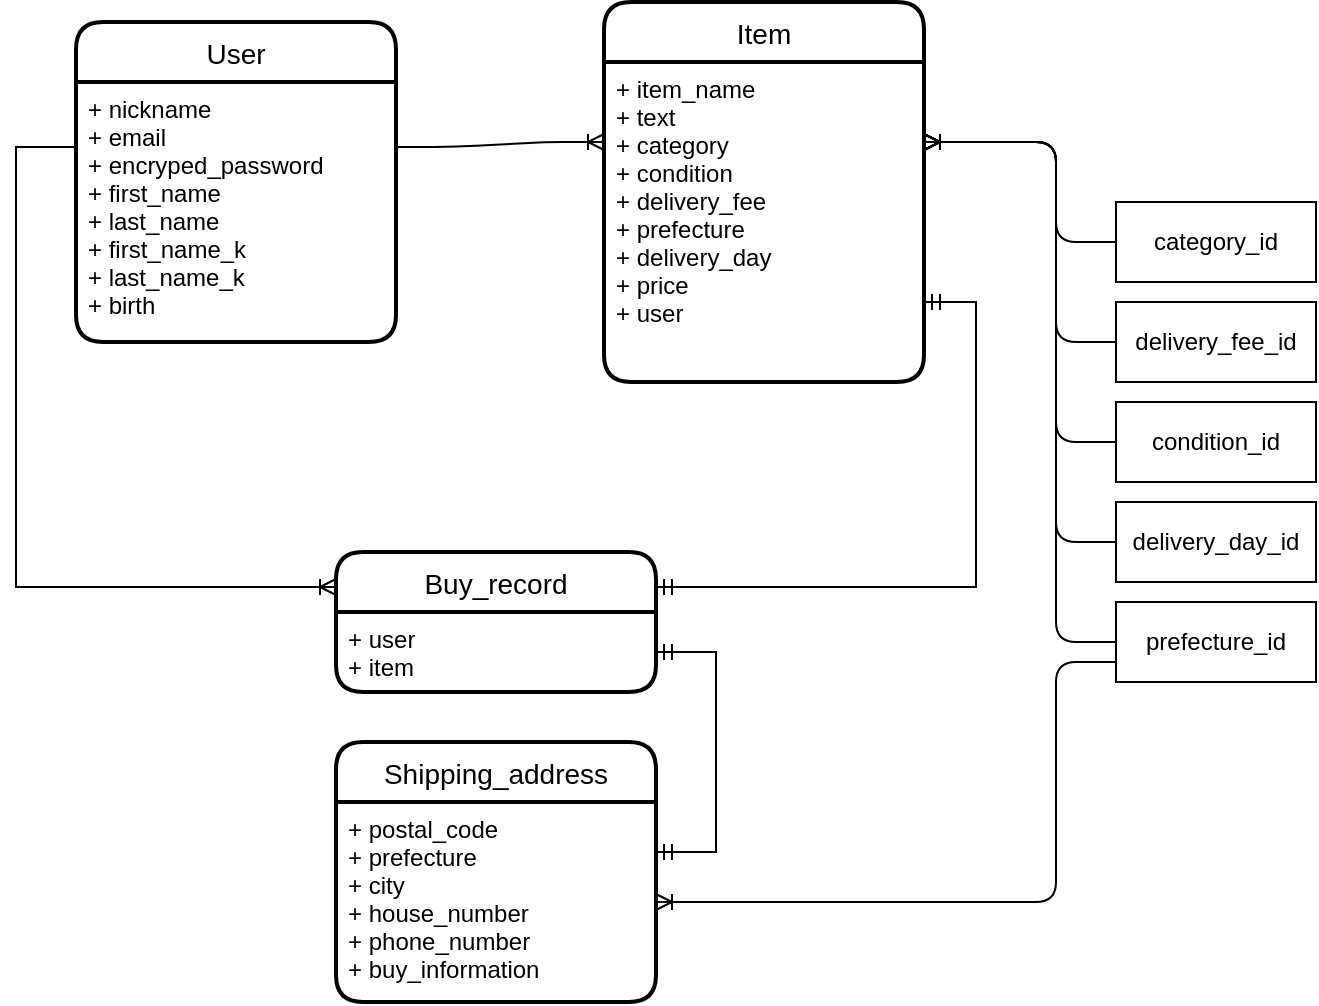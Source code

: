 <mxfile version="13.10.0" type="embed">
    <diagram id="P5YYqaJW8gVY5KEf6HJZ" name="ページ1">
        <mxGraphModel dx="807" dy="567" grid="1" gridSize="10" guides="1" tooltips="1" connect="1" arrows="1" fold="1" page="1" pageScale="1" pageWidth="827" pageHeight="1169" math="0" shadow="0">
            <root>
                <mxCell id="0"/>
                <mxCell id="1" parent="0"/>
                <mxCell id="2" value="User" style="swimlane;childLayout=stackLayout;horizontal=1;startSize=30;horizontalStack=0;rounded=1;fontSize=14;fontStyle=0;strokeWidth=2;resizeParent=0;resizeLast=1;shadow=0;dashed=0;align=center;" parent="1" vertex="1">
                    <mxGeometry x="70" y="110" width="160" height="160" as="geometry"/>
                </mxCell>
                <mxCell id="3" value="+ nickname&#10;+ email&#10;+ encryped_password&#10;+ first_name&#10;+ last_name&#10;+ first_name_k&#10;+ last_name_k&#10;+ birth" style="align=left;strokeColor=none;fillColor=none;spacingLeft=4;fontSize=12;verticalAlign=top;resizable=0;rotatable=0;part=1;" parent="2" vertex="1">
                    <mxGeometry y="30" width="160" height="130" as="geometry"/>
                </mxCell>
                <mxCell id="4" value="Item" style="swimlane;childLayout=stackLayout;horizontal=1;startSize=30;horizontalStack=0;rounded=1;fontSize=14;fontStyle=0;strokeWidth=2;resizeParent=0;resizeLast=1;shadow=0;dashed=0;align=center;" parent="1" vertex="1">
                    <mxGeometry x="334" y="100" width="160" height="190" as="geometry"/>
                </mxCell>
                <mxCell id="5" value="+ item_name&#10;+ text&#10;+ category&#10;+ condition&#10;+ delivery_fee&#10;+ prefecture&#10;+ delivery_day&#10;+ price&#10;+ user" style="align=left;strokeColor=none;fillColor=none;spacingLeft=4;fontSize=12;verticalAlign=top;resizable=0;rotatable=0;part=1;" parent="4" vertex="1">
                    <mxGeometry y="30" width="160" height="160" as="geometry"/>
                </mxCell>
                <mxCell id="6" value="Buy_record" style="swimlane;childLayout=stackLayout;horizontal=1;startSize=30;horizontalStack=0;rounded=1;fontSize=14;fontStyle=0;strokeWidth=2;resizeParent=0;resizeLast=1;shadow=0;dashed=0;align=center;" parent="1" vertex="1">
                    <mxGeometry x="200" y="375" width="160" height="70" as="geometry"/>
                </mxCell>
                <mxCell id="7" value="+ user&#10;+ item" style="align=left;strokeColor=none;fillColor=none;spacingLeft=4;fontSize=12;verticalAlign=top;resizable=0;rotatable=0;part=1;" parent="6" vertex="1">
                    <mxGeometry y="30" width="160" height="40" as="geometry"/>
                </mxCell>
                <mxCell id="8" value="Shipping_address" style="swimlane;childLayout=stackLayout;horizontal=1;startSize=30;horizontalStack=0;rounded=1;fontSize=14;fontStyle=0;strokeWidth=2;resizeParent=0;resizeLast=1;shadow=0;dashed=0;align=center;" parent="1" vertex="1">
                    <mxGeometry x="200" y="470" width="160" height="130" as="geometry"/>
                </mxCell>
                <mxCell id="9" value="+ postal_code&#10;+ prefecture&#10;+ city&#10;+ house_number&#10;+ phone_number&#10;+ buy_information" style="align=left;strokeColor=none;fillColor=none;spacingLeft=4;fontSize=12;verticalAlign=top;resizable=0;rotatable=0;part=1;" parent="8" vertex="1">
                    <mxGeometry y="30" width="160" height="100" as="geometry"/>
                </mxCell>
                <mxCell id="11" value="" style="edgeStyle=elbowEdgeStyle;fontSize=12;html=1;endArrow=ERmandOne;startArrow=ERmandOne;rounded=0;entryX=1;entryY=0.75;entryDx=0;entryDy=0;exitX=1;exitY=0.25;exitDx=0;exitDy=0;" parent="1" source="6" target="5" edge="1">
                    <mxGeometry width="100" height="100" relative="1" as="geometry">
                        <mxPoint x="560" y="440" as="sourcePoint"/>
                        <mxPoint x="610" y="210" as="targetPoint"/>
                        <Array as="points">
                            <mxPoint x="520" y="320"/>
                        </Array>
                    </mxGeometry>
                </mxCell>
                <mxCell id="12" value="" style="edgeStyle=elbowEdgeStyle;fontSize=12;html=1;endArrow=ERoneToMany;entryX=0;entryY=0.25;entryDx=0;entryDy=0;rounded=0;exitX=0;exitY=0.25;exitDx=0;exitDy=0;" parent="1" source="3" target="6" edge="1">
                    <mxGeometry width="100" height="100" relative="1" as="geometry">
                        <mxPoint x="60" y="160" as="sourcePoint"/>
                        <mxPoint x="420" y="300" as="targetPoint"/>
                        <Array as="points">
                            <mxPoint x="40" y="310"/>
                        </Array>
                    </mxGeometry>
                </mxCell>
                <mxCell id="13" value="" style="edgeStyle=entityRelationEdgeStyle;fontSize=12;html=1;endArrow=ERoneToMany;exitX=1;exitY=0.25;exitDx=0;exitDy=0;entryX=0;entryY=0.25;entryDx=0;entryDy=0;" parent="1" source="3" target="5" edge="1">
                    <mxGeometry width="100" height="100" relative="1" as="geometry">
                        <mxPoint x="240" y="160" as="sourcePoint"/>
                        <mxPoint x="334" y="160" as="targetPoint"/>
                    </mxGeometry>
                </mxCell>
                <mxCell id="14" value="" style="edgeStyle=entityRelationEdgeStyle;fontSize=12;html=1;endArrow=ERmandOne;startArrow=ERmandOne;rounded=0;entryX=1;entryY=0.5;entryDx=0;entryDy=0;exitX=1;exitY=0.25;exitDx=0;exitDy=0;" parent="1" source="9" target="7" edge="1">
                    <mxGeometry width="100" height="100" relative="1" as="geometry">
                        <mxPoint x="470" y="540" as="sourcePoint"/>
                        <mxPoint x="440" y="430" as="targetPoint"/>
                    </mxGeometry>
                </mxCell>
                <mxCell id="17" value="category_id" style="whiteSpace=wrap;html=1;align=center;" vertex="1" parent="1">
                    <mxGeometry x="590" y="200" width="100" height="40" as="geometry"/>
                </mxCell>
                <mxCell id="18" value="condition_id" style="whiteSpace=wrap;html=1;align=center;" vertex="1" parent="1">
                    <mxGeometry x="590" y="300" width="100" height="40" as="geometry"/>
                </mxCell>
                <mxCell id="19" value="delivery_fee_id" style="whiteSpace=wrap;html=1;align=center;" vertex="1" parent="1">
                    <mxGeometry x="590" y="250" width="100" height="40" as="geometry"/>
                </mxCell>
                <mxCell id="20" value="prefecture_id" style="whiteSpace=wrap;html=1;align=center;" vertex="1" parent="1">
                    <mxGeometry x="590" y="400" width="100" height="40" as="geometry"/>
                </mxCell>
                <mxCell id="21" value="delivery_day_id" style="whiteSpace=wrap;html=1;align=center;" vertex="1" parent="1">
                    <mxGeometry x="590" y="350" width="100" height="40" as="geometry"/>
                </mxCell>
                <mxCell id="32" value="" style="edgeStyle=elbowEdgeStyle;fontSize=12;html=1;endArrow=ERoneToMany;exitX=0;exitY=0.5;exitDx=0;exitDy=0;entryX=1;entryY=0.25;entryDx=0;entryDy=0;" edge="1" parent="1" source="17" target="5">
                    <mxGeometry width="100" height="100" relative="1" as="geometry">
                        <mxPoint x="490" y="340" as="sourcePoint"/>
                        <mxPoint x="590" y="240" as="targetPoint"/>
                        <Array as="points">
                            <mxPoint x="560" y="190"/>
                        </Array>
                    </mxGeometry>
                </mxCell>
                <mxCell id="33" value="" style="edgeStyle=elbowEdgeStyle;fontSize=12;html=1;endArrow=ERoneToMany;entryX=1;entryY=0.25;entryDx=0;entryDy=0;exitX=0;exitY=0.5;exitDx=0;exitDy=0;" edge="1" parent="1" source="19" target="5">
                    <mxGeometry width="100" height="100" relative="1" as="geometry">
                        <mxPoint x="490" y="340" as="sourcePoint"/>
                        <mxPoint x="550" y="210" as="targetPoint"/>
                        <Array as="points">
                            <mxPoint x="560" y="270"/>
                        </Array>
                    </mxGeometry>
                </mxCell>
                <mxCell id="35" value="" style="edgeStyle=elbowEdgeStyle;fontSize=12;html=1;endArrow=ERoneToMany;exitX=0;exitY=0.5;exitDx=0;exitDy=0;entryX=1;entryY=0.25;entryDx=0;entryDy=0;" edge="1" parent="1" source="18" target="5">
                    <mxGeometry width="100" height="100" relative="1" as="geometry">
                        <mxPoint x="490" y="340" as="sourcePoint"/>
                        <mxPoint x="510" y="190" as="targetPoint"/>
                        <Array as="points">
                            <mxPoint x="560" y="250"/>
                        </Array>
                    </mxGeometry>
                </mxCell>
                <mxCell id="36" value="" style="edgeStyle=elbowEdgeStyle;fontSize=12;html=1;endArrow=ERoneToMany;exitX=0;exitY=0.5;exitDx=0;exitDy=0;entryX=1;entryY=0.25;entryDx=0;entryDy=0;" edge="1" parent="1" source="21" target="5">
                    <mxGeometry width="100" height="100" relative="1" as="geometry">
                        <mxPoint x="490" y="340" as="sourcePoint"/>
                        <mxPoint x="510" y="180" as="targetPoint"/>
                        <Array as="points">
                            <mxPoint x="560" y="250"/>
                        </Array>
                    </mxGeometry>
                </mxCell>
                <mxCell id="37" value="" style="edgeStyle=elbowEdgeStyle;fontSize=12;html=1;endArrow=ERoneToMany;exitX=0;exitY=0.5;exitDx=0;exitDy=0;entryX=1;entryY=0.25;entryDx=0;entryDy=0;" edge="1" parent="1" source="20" target="5">
                    <mxGeometry width="100" height="100" relative="1" as="geometry">
                        <mxPoint x="570" y="410" as="sourcePoint"/>
                        <mxPoint x="500" y="160" as="targetPoint"/>
                        <Array as="points">
                            <mxPoint x="560" y="250"/>
                        </Array>
                    </mxGeometry>
                </mxCell>
                <mxCell id="38" value="" style="edgeStyle=elbowEdgeStyle;fontSize=12;html=1;endArrow=ERoneToMany;entryX=1;entryY=0.5;entryDx=0;entryDy=0;exitX=0;exitY=0.75;exitDx=0;exitDy=0;" edge="1" parent="1" source="20" target="9">
                    <mxGeometry width="100" height="100" relative="1" as="geometry">
                        <mxPoint x="420" y="490" as="sourcePoint"/>
                        <mxPoint x="380" y="400" as="targetPoint"/>
                        <Array as="points">
                            <mxPoint x="560" y="490"/>
                        </Array>
                    </mxGeometry>
                </mxCell>
            </root>
        </mxGraphModel>
    </diagram>
</mxfile>